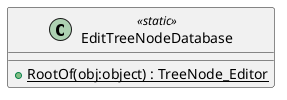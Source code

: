 @startuml
class EditTreeNodeDatabase <<static>> {
    + {static} RootOf(obj:object) : TreeNode_Editor
}
@enduml

